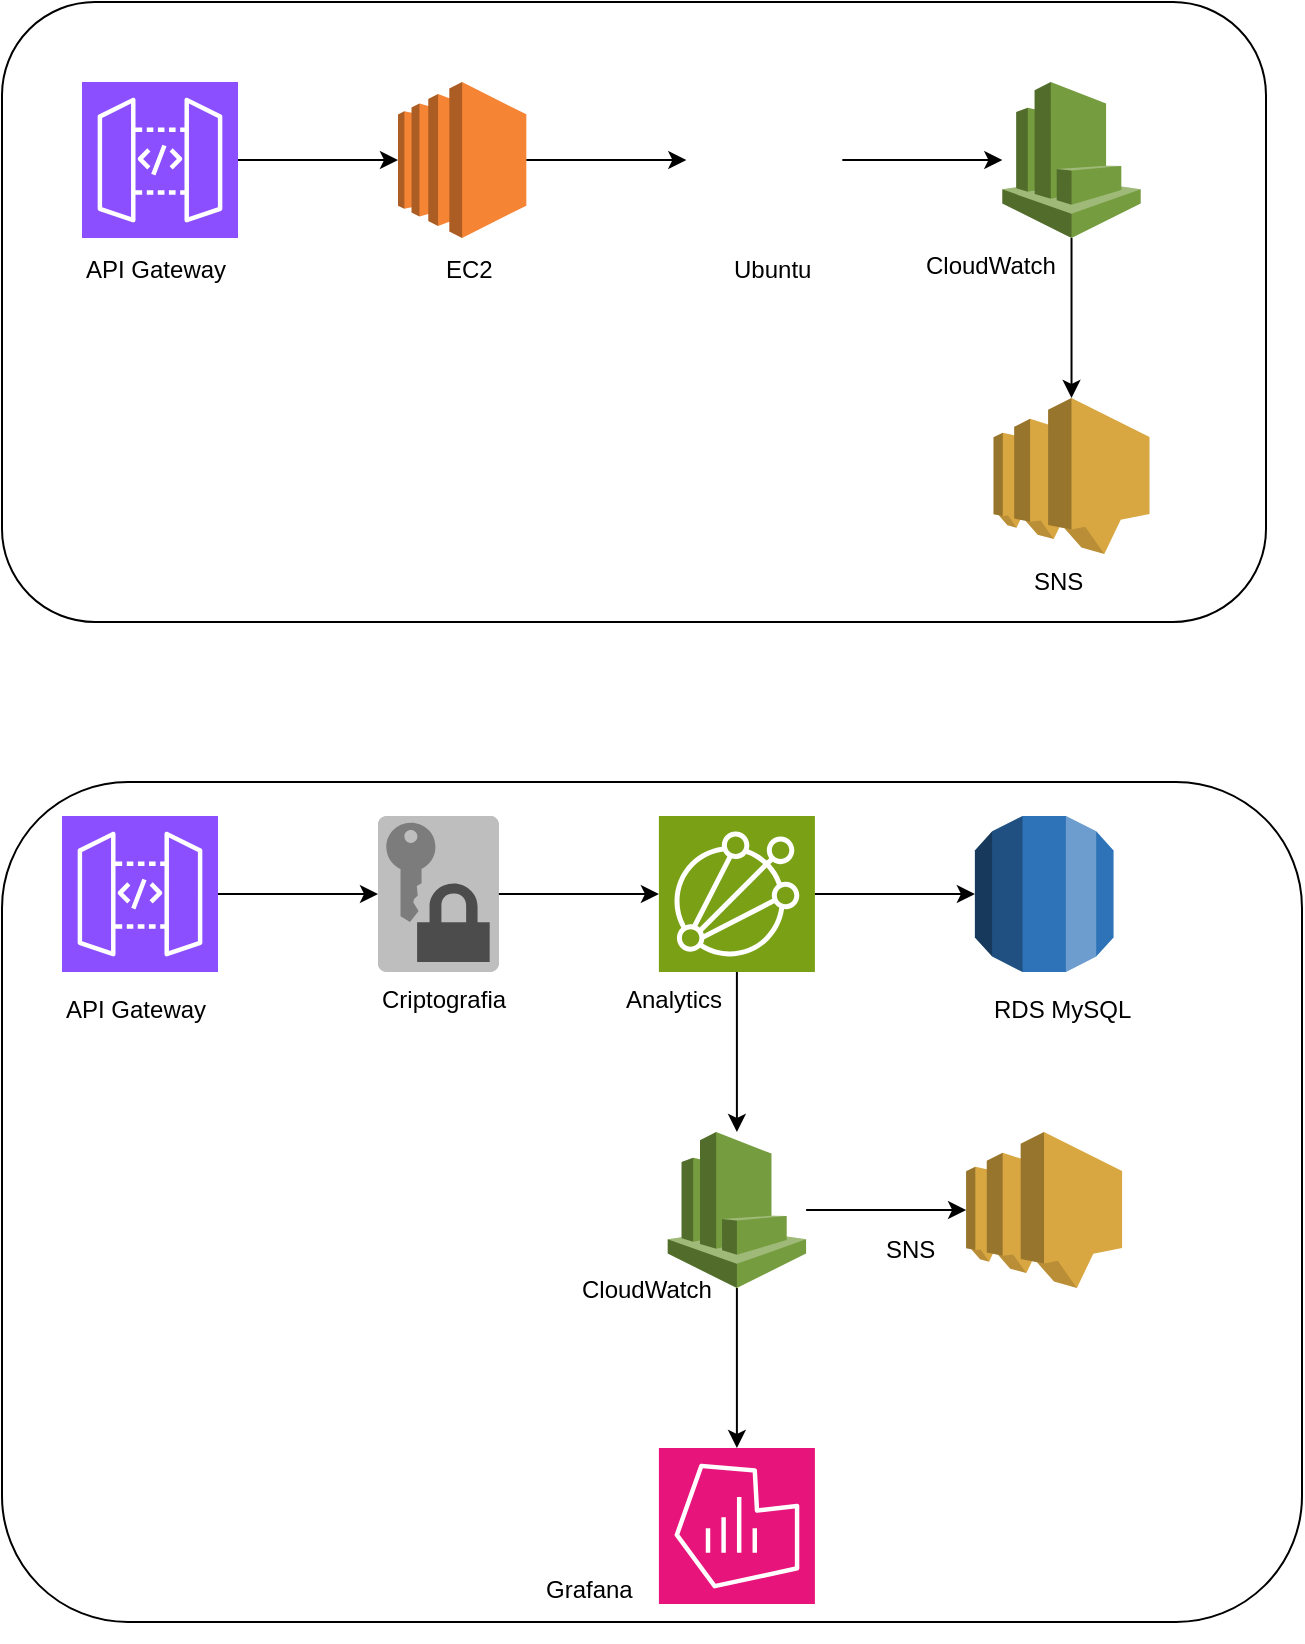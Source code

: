 <mxfile version="27.0.3">
  <diagram name="Página-1" id="gDUSCNf9OGdSMs6m6bx5">
    <mxGraphModel dx="1426" dy="751" grid="1" gridSize="10" guides="1" tooltips="1" connect="1" arrows="1" fold="1" page="1" pageScale="1" pageWidth="827" pageHeight="1169" math="0" shadow="0">
      <root>
        <mxCell id="0" />
        <mxCell id="1" parent="0" />
        <mxCell id="kkXVmikot3VxLqxyN8_8-29" value="" style="rounded=1;whiteSpace=wrap;html=1;" vertex="1" parent="1">
          <mxGeometry x="50" y="490" width="650" height="420" as="geometry" />
        </mxCell>
        <mxCell id="kkXVmikot3VxLqxyN8_8-10" value="" style="rounded=1;whiteSpace=wrap;html=1;" vertex="1" parent="1">
          <mxGeometry x="50" y="100" width="632" height="310" as="geometry" />
        </mxCell>
        <mxCell id="qif7Q2Xt_urMT3sSnf4F-1" value="" style="sketch=0;points=[[0,0,0],[0.25,0,0],[0.5,0,0],[0.75,0,0],[1,0,0],[0,1,0],[0.25,1,0],[0.5,1,0],[0.75,1,0],[1,1,0],[0,0.25,0],[0,0.5,0],[0,0.75,0],[1,0.25,0],[1,0.5,0],[1,0.75,0]];outlineConnect=0;fontColor=#232F3E;fillColor=#8C4FFF;strokeColor=#ffffff;dashed=0;verticalLabelPosition=bottom;verticalAlign=top;align=center;html=1;fontSize=12;fontStyle=0;aspect=fixed;shape=mxgraph.aws4.resourceIcon;resIcon=mxgraph.aws4.api_gateway;" parent="1" vertex="1">
          <mxGeometry x="90" y="140" width="78" height="78" as="geometry" />
        </mxCell>
        <mxCell id="kkXVmikot3VxLqxyN8_8-1" value="" style="outlineConnect=0;dashed=0;verticalLabelPosition=bottom;verticalAlign=top;align=center;html=1;shape=mxgraph.aws3.ec2;fillColor=#F58534;gradientColor=none;" vertex="1" parent="1">
          <mxGeometry x="248" y="140" width="64.161" height="78" as="geometry" />
        </mxCell>
        <mxCell id="kkXVmikot3VxLqxyN8_8-2" value="" style="edgeStyle=orthogonalEdgeStyle;rounded=0;orthogonalLoop=1;jettySize=auto;html=1;" edge="1" parent="1" source="qif7Q2Xt_urMT3sSnf4F-1" target="kkXVmikot3VxLqxyN8_8-1">
          <mxGeometry relative="1" as="geometry" />
        </mxCell>
        <mxCell id="kkXVmikot3VxLqxyN8_8-3" value="" style="shape=image;html=1;verticalAlign=top;verticalLabelPosition=bottom;labelBackgroundColor=#ffffff;imageAspect=0;aspect=fixed;image=https://cdn1.iconfinder.com/data/icons/operating-system-flat-1/30/ubuntu-128.png" vertex="1" parent="1">
          <mxGeometry x="392.161" y="140" width="78" height="78" as="geometry" />
        </mxCell>
        <mxCell id="kkXVmikot3VxLqxyN8_8-4" value="" style="edgeStyle=orthogonalEdgeStyle;rounded=0;orthogonalLoop=1;jettySize=auto;html=1;" edge="1" parent="1" source="kkXVmikot3VxLqxyN8_8-1" target="kkXVmikot3VxLqxyN8_8-3">
          <mxGeometry relative="1" as="geometry" />
        </mxCell>
        <mxCell id="kkXVmikot3VxLqxyN8_8-5" value="" style="outlineConnect=0;dashed=0;verticalLabelPosition=bottom;verticalAlign=top;align=center;html=1;shape=mxgraph.aws3.cloudwatch;fillColor=#759C3E;gradientColor=none;" vertex="1" parent="1">
          <mxGeometry x="550.161" y="140" width="69.194" height="78" as="geometry" />
        </mxCell>
        <mxCell id="kkXVmikot3VxLqxyN8_8-6" value="" style="edgeStyle=orthogonalEdgeStyle;rounded=0;orthogonalLoop=1;jettySize=auto;html=1;" edge="1" parent="1" source="kkXVmikot3VxLqxyN8_8-3" target="kkXVmikot3VxLqxyN8_8-5">
          <mxGeometry relative="1" as="geometry" />
        </mxCell>
        <mxCell id="kkXVmikot3VxLqxyN8_8-7" value="" style="outlineConnect=0;dashed=0;verticalLabelPosition=bottom;verticalAlign=top;align=center;html=1;shape=mxgraph.aws3.sns;fillColor=#D9A741;gradientColor=none;" vertex="1" parent="1">
          <mxGeometry x="545.758" y="298" width="78" height="78" as="geometry" />
        </mxCell>
        <mxCell id="kkXVmikot3VxLqxyN8_8-8" value="" style="edgeStyle=orthogonalEdgeStyle;rounded=0;orthogonalLoop=1;jettySize=auto;html=1;" edge="1" parent="1" source="kkXVmikot3VxLqxyN8_8-5" target="kkXVmikot3VxLqxyN8_8-7">
          <mxGeometry relative="1" as="geometry" />
        </mxCell>
        <mxCell id="kkXVmikot3VxLqxyN8_8-11" value="API Gateway" style="text;whiteSpace=wrap;" vertex="1" parent="1">
          <mxGeometry x="90" y="220" width="100" height="40" as="geometry" />
        </mxCell>
        <mxCell id="kkXVmikot3VxLqxyN8_8-12" value="EC2" style="text;whiteSpace=wrap;" vertex="1" parent="1">
          <mxGeometry x="270" y="220" width="60" height="40" as="geometry" />
        </mxCell>
        <mxCell id="kkXVmikot3VxLqxyN8_8-13" value="Ubuntu" style="text;whiteSpace=wrap;" vertex="1" parent="1">
          <mxGeometry x="414" y="220" width="70" height="40" as="geometry" />
        </mxCell>
        <mxCell id="kkXVmikot3VxLqxyN8_8-14" value="CloudWatch" style="text;whiteSpace=wrap;" vertex="1" parent="1">
          <mxGeometry x="510" y="218" width="100" height="40" as="geometry" />
        </mxCell>
        <mxCell id="kkXVmikot3VxLqxyN8_8-15" value="SNS" style="text;whiteSpace=wrap;" vertex="1" parent="1">
          <mxGeometry x="563.76" y="376" width="60" height="40" as="geometry" />
        </mxCell>
        <mxCell id="kkXVmikot3VxLqxyN8_8-16" value="" style="sketch=0;points=[[0,0,0],[0.25,0,0],[0.5,0,0],[0.75,0,0],[1,0,0],[0,1,0],[0.25,1,0],[0.5,1,0],[0.75,1,0],[1,1,0],[0,0.25,0],[0,0.5,0],[0,0.75,0],[1,0.25,0],[1,0.5,0],[1,0.75,0]];outlineConnect=0;fontColor=#232F3E;fillColor=#8C4FFF;strokeColor=#ffffff;dashed=0;verticalLabelPosition=bottom;verticalAlign=top;align=center;html=1;fontSize=12;fontStyle=0;aspect=fixed;shape=mxgraph.aws4.resourceIcon;resIcon=mxgraph.aws4.api_gateway;" vertex="1" parent="1">
          <mxGeometry x="80" y="507" width="78" height="78" as="geometry" />
        </mxCell>
        <mxCell id="kkXVmikot3VxLqxyN8_8-17" value="" style="outlineConnect=0;dashed=0;verticalLabelPosition=bottom;verticalAlign=top;align=center;html=1;shape=mxgraph.aws3.data_encryption_key;fillColor=#7D7C7C;gradientColor=none;" vertex="1" parent="1">
          <mxGeometry x="238" y="507" width="60.45" height="78" as="geometry" />
        </mxCell>
        <mxCell id="kkXVmikot3VxLqxyN8_8-18" value="" style="edgeStyle=orthogonalEdgeStyle;rounded=0;orthogonalLoop=1;jettySize=auto;html=1;" edge="1" parent="1" source="kkXVmikot3VxLqxyN8_8-16" target="kkXVmikot3VxLqxyN8_8-17">
          <mxGeometry relative="1" as="geometry" />
        </mxCell>
        <mxCell id="kkXVmikot3VxLqxyN8_8-19" value="" style="sketch=0;points=[[0,0,0],[0.25,0,0],[0.5,0,0],[0.75,0,0],[1,0,0],[0,1,0],[0.25,1,0],[0.5,1,0],[0.75,1,0],[1,1,0],[0,0.25,0],[0,0.5,0],[0,0.75,0],[1,0.25,0],[1,0.5,0],[1,0.75,0]];outlineConnect=0;fontColor=#232F3E;fillColor=#7AA116;strokeColor=#ffffff;dashed=0;verticalLabelPosition=bottom;verticalAlign=top;align=center;html=1;fontSize=12;fontStyle=0;aspect=fixed;shape=mxgraph.aws4.resourceIcon;resIcon=mxgraph.aws4.iot_analytics;" vertex="1" parent="1">
          <mxGeometry x="378.45" y="507" width="78" height="78" as="geometry" />
        </mxCell>
        <mxCell id="kkXVmikot3VxLqxyN8_8-20" value="" style="edgeStyle=orthogonalEdgeStyle;rounded=0;orthogonalLoop=1;jettySize=auto;html=1;" edge="1" parent="1" source="kkXVmikot3VxLqxyN8_8-17" target="kkXVmikot3VxLqxyN8_8-19">
          <mxGeometry relative="1" as="geometry" />
        </mxCell>
        <mxCell id="kkXVmikot3VxLqxyN8_8-21" value="" style="outlineConnect=0;dashed=0;verticalLabelPosition=bottom;verticalAlign=top;align=center;html=1;shape=mxgraph.aws3.rds;fillColor=#2E73B8;gradientColor=none;" vertex="1" parent="1">
          <mxGeometry x="536.45" y="507" width="69.333" height="78" as="geometry" />
        </mxCell>
        <mxCell id="kkXVmikot3VxLqxyN8_8-22" value="" style="edgeStyle=orthogonalEdgeStyle;rounded=0;orthogonalLoop=1;jettySize=auto;html=1;" edge="1" parent="1" source="kkXVmikot3VxLqxyN8_8-19" target="kkXVmikot3VxLqxyN8_8-21">
          <mxGeometry relative="1" as="geometry" />
        </mxCell>
        <mxCell id="kkXVmikot3VxLqxyN8_8-23" value="" style="outlineConnect=0;dashed=0;verticalLabelPosition=bottom;verticalAlign=top;align=center;html=1;shape=mxgraph.aws3.cloudwatch;fillColor=#759C3E;gradientColor=none;" vertex="1" parent="1">
          <mxGeometry x="382.853" y="665" width="69.194" height="78" as="geometry" />
        </mxCell>
        <mxCell id="kkXVmikot3VxLqxyN8_8-24" value="" style="edgeStyle=orthogonalEdgeStyle;rounded=0;orthogonalLoop=1;jettySize=auto;html=1;" edge="1" parent="1" source="kkXVmikot3VxLqxyN8_8-19" target="kkXVmikot3VxLqxyN8_8-23">
          <mxGeometry relative="1" as="geometry" />
        </mxCell>
        <mxCell id="kkXVmikot3VxLqxyN8_8-25" value="" style="sketch=0;points=[[0,0,0],[0.25,0,0],[0.5,0,0],[0.75,0,0],[1,0,0],[0,1,0],[0.25,1,0],[0.5,1,0],[0.75,1,0],[1,1,0],[0,0.25,0],[0,0.5,0],[0,0.75,0],[1,0.25,0],[1,0.5,0],[1,0.75,0]];points=[[0,0,0],[0.25,0,0],[0.5,0,0],[0.75,0,0],[1,0,0],[0,1,0],[0.25,1,0],[0.5,1,0],[0.75,1,0],[1,1,0],[0,0.25,0],[0,0.5,0],[0,0.75,0],[1,0.25,0],[1,0.5,0],[1,0.75,0]];outlineConnect=0;fontColor=#232F3E;fillColor=#E7157B;strokeColor=#ffffff;dashed=0;verticalLabelPosition=bottom;verticalAlign=top;align=center;html=1;fontSize=12;fontStyle=0;aspect=fixed;shape=mxgraph.aws4.resourceIcon;resIcon=mxgraph.aws4.managed_service_for_grafana;" vertex="1" parent="1">
          <mxGeometry x="378.45" y="823" width="78" height="78" as="geometry" />
        </mxCell>
        <mxCell id="kkXVmikot3VxLqxyN8_8-26" value="" style="edgeStyle=orthogonalEdgeStyle;rounded=0;orthogonalLoop=1;jettySize=auto;html=1;" edge="1" parent="1" source="kkXVmikot3VxLqxyN8_8-23" target="kkXVmikot3VxLqxyN8_8-25">
          <mxGeometry relative="1" as="geometry" />
        </mxCell>
        <mxCell id="kkXVmikot3VxLqxyN8_8-27" value="" style="outlineConnect=0;dashed=0;verticalLabelPosition=bottom;verticalAlign=top;align=center;html=1;shape=mxgraph.aws3.sns;fillColor=#D9A741;gradientColor=none;" vertex="1" parent="1">
          <mxGeometry x="532.047" y="665" width="78" height="78" as="geometry" />
        </mxCell>
        <mxCell id="kkXVmikot3VxLqxyN8_8-28" value="" style="edgeStyle=orthogonalEdgeStyle;rounded=0;orthogonalLoop=1;jettySize=auto;html=1;" edge="1" parent="1" source="kkXVmikot3VxLqxyN8_8-23" target="kkXVmikot3VxLqxyN8_8-27">
          <mxGeometry relative="1" as="geometry" />
        </mxCell>
        <mxCell id="kkXVmikot3VxLqxyN8_8-30" value="API Gateway" style="text;whiteSpace=wrap;html=1;" vertex="1" parent="1">
          <mxGeometry x="80" y="590" width="100" height="40" as="geometry" />
        </mxCell>
        <mxCell id="kkXVmikot3VxLqxyN8_8-31" value="Criptografia" style="text;whiteSpace=wrap;html=1;" vertex="1" parent="1">
          <mxGeometry x="238" y="585" width="100" height="40" as="geometry" />
        </mxCell>
        <mxCell id="kkXVmikot3VxLqxyN8_8-32" value="Analytics" style="text;whiteSpace=wrap;" vertex="1" parent="1">
          <mxGeometry x="360" y="585" width="80" height="40" as="geometry" />
        </mxCell>
        <mxCell id="kkXVmikot3VxLqxyN8_8-33" value="RDS MySQL" style="text;whiteSpace=wrap;" vertex="1" parent="1">
          <mxGeometry x="543.76" y="590" width="100" height="40" as="geometry" />
        </mxCell>
        <mxCell id="kkXVmikot3VxLqxyN8_8-34" value="CloudWatch" style="text;whiteSpace=wrap;" vertex="1" parent="1">
          <mxGeometry x="338" y="730" width="100" height="40" as="geometry" />
        </mxCell>
        <mxCell id="kkXVmikot3VxLqxyN8_8-35" value="Grafana" style="text;whiteSpace=wrap;" vertex="1" parent="1">
          <mxGeometry x="320" y="880" width="80" height="40" as="geometry" />
        </mxCell>
        <mxCell id="kkXVmikot3VxLqxyN8_8-36" value="SNS" style="text;whiteSpace=wrap;" vertex="1" parent="1">
          <mxGeometry x="490.16" y="710" width="60" height="40" as="geometry" />
        </mxCell>
      </root>
    </mxGraphModel>
  </diagram>
</mxfile>
